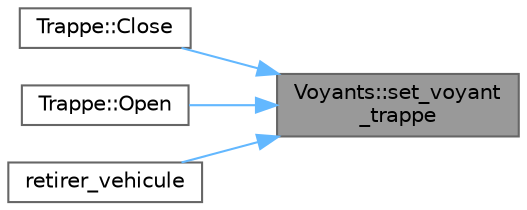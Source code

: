 digraph "Voyants::set_voyant_trappe"
{
 // LATEX_PDF_SIZE
  bgcolor="transparent";
  edge [fontname=Helvetica,fontsize=10,labelfontname=Helvetica,labelfontsize=10];
  node [fontname=Helvetica,fontsize=10,shape=box,height=0.2,width=0.4];
  rankdir="RL";
  Node1 [id="Node000001",label="Voyants::set_voyant\l_trappe",height=0.2,width=0.4,color="gray40", fillcolor="grey60", style="filled", fontcolor="black",tooltip="méthode qui permet de changer la couleur du voyant trappe"];
  Node1 -> Node2 [id="edge7_Node000001_Node000002",dir="back",color="steelblue1",style="solid",tooltip=" "];
  Node2 [id="Node000002",label="Trappe::Close",height=0.2,width=0.4,color="grey40", fillcolor="white", style="filled",URL="$class_trappe.html#a772b19fccf53fdf392e4539c684d1d72",tooltip="méthode qui permet de fermer la trappe"];
  Node1 -> Node3 [id="edge8_Node000001_Node000003",dir="back",color="steelblue1",style="solid",tooltip=" "];
  Node3 [id="Node000003",label="Trappe::Open",height=0.2,width=0.4,color="grey40", fillcolor="white", style="filled",URL="$class_trappe.html#ab968af622a1eaae36690ed2392850354",tooltip="méthode qui permet d'ouvrir la trappe"];
  Node1 -> Node4 [id="edge9_Node000001_Node000004",dir="back",color="steelblue1",style="solid",tooltip=" "];
  Node4 [id="Node000004",label="retirer_vehicule",height=0.2,width=0.4,color="grey40", fillcolor="white", style="filled",URL="$borne_8cpp.html#a98c5159076461af338dc199366d35b0c",tooltip="fonction pour retirer le véhicule en cas de fin de charge ou appui sur le bouton STOP"];
}
